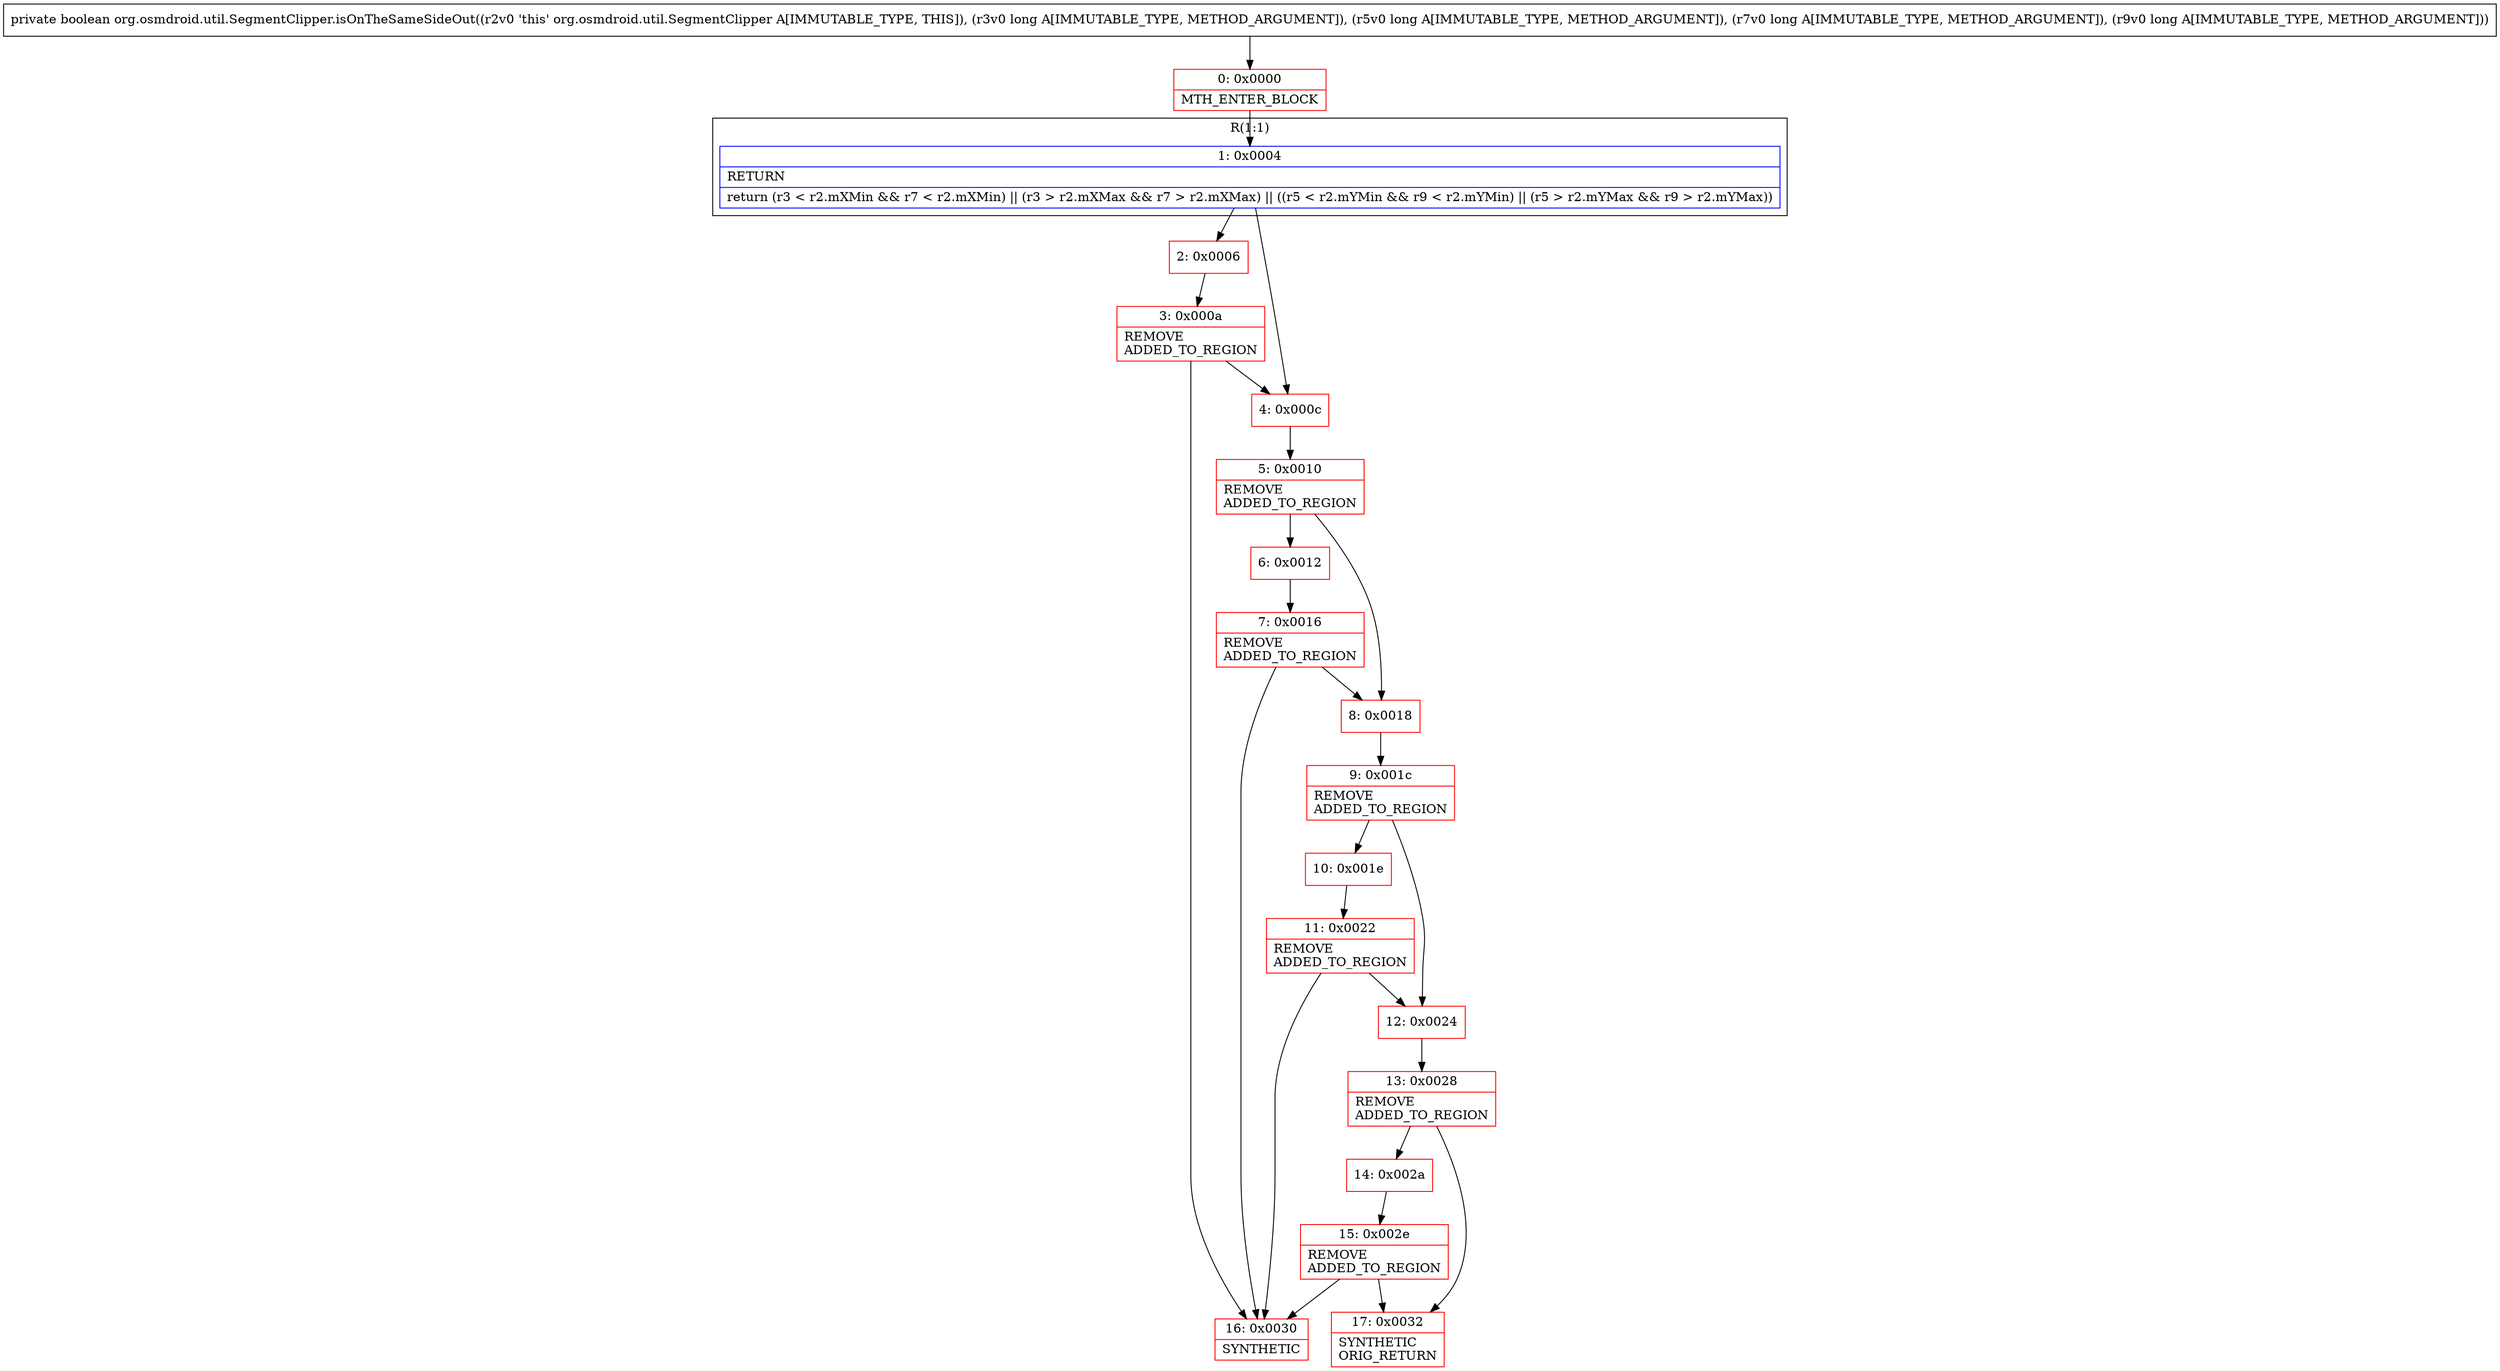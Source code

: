 digraph "CFG fororg.osmdroid.util.SegmentClipper.isOnTheSameSideOut(JJJJ)Z" {
subgraph cluster_Region_1574733038 {
label = "R(1:1)";
node [shape=record,color=blue];
Node_1 [shape=record,label="{1\:\ 0x0004|RETURN\l|return (r3 \< r2.mXMin && r7 \< r2.mXMin) \|\| (r3 \> r2.mXMax && r7 \> r2.mXMax) \|\| ((r5 \< r2.mYMin && r9 \< r2.mYMin) \|\| (r5 \> r2.mYMax && r9 \> r2.mYMax))\l}"];
}
Node_0 [shape=record,color=red,label="{0\:\ 0x0000|MTH_ENTER_BLOCK\l}"];
Node_2 [shape=record,color=red,label="{2\:\ 0x0006}"];
Node_3 [shape=record,color=red,label="{3\:\ 0x000a|REMOVE\lADDED_TO_REGION\l}"];
Node_4 [shape=record,color=red,label="{4\:\ 0x000c}"];
Node_5 [shape=record,color=red,label="{5\:\ 0x0010|REMOVE\lADDED_TO_REGION\l}"];
Node_6 [shape=record,color=red,label="{6\:\ 0x0012}"];
Node_7 [shape=record,color=red,label="{7\:\ 0x0016|REMOVE\lADDED_TO_REGION\l}"];
Node_8 [shape=record,color=red,label="{8\:\ 0x0018}"];
Node_9 [shape=record,color=red,label="{9\:\ 0x001c|REMOVE\lADDED_TO_REGION\l}"];
Node_10 [shape=record,color=red,label="{10\:\ 0x001e}"];
Node_11 [shape=record,color=red,label="{11\:\ 0x0022|REMOVE\lADDED_TO_REGION\l}"];
Node_12 [shape=record,color=red,label="{12\:\ 0x0024}"];
Node_13 [shape=record,color=red,label="{13\:\ 0x0028|REMOVE\lADDED_TO_REGION\l}"];
Node_14 [shape=record,color=red,label="{14\:\ 0x002a}"];
Node_15 [shape=record,color=red,label="{15\:\ 0x002e|REMOVE\lADDED_TO_REGION\l}"];
Node_16 [shape=record,color=red,label="{16\:\ 0x0030|SYNTHETIC\l}"];
Node_17 [shape=record,color=red,label="{17\:\ 0x0032|SYNTHETIC\lORIG_RETURN\l}"];
MethodNode[shape=record,label="{private boolean org.osmdroid.util.SegmentClipper.isOnTheSameSideOut((r2v0 'this' org.osmdroid.util.SegmentClipper A[IMMUTABLE_TYPE, THIS]), (r3v0 long A[IMMUTABLE_TYPE, METHOD_ARGUMENT]), (r5v0 long A[IMMUTABLE_TYPE, METHOD_ARGUMENT]), (r7v0 long A[IMMUTABLE_TYPE, METHOD_ARGUMENT]), (r9v0 long A[IMMUTABLE_TYPE, METHOD_ARGUMENT])) }"];
MethodNode -> Node_0;
Node_1 -> Node_2;
Node_1 -> Node_4;
Node_0 -> Node_1;
Node_2 -> Node_3;
Node_3 -> Node_4;
Node_3 -> Node_16;
Node_4 -> Node_5;
Node_5 -> Node_6;
Node_5 -> Node_8;
Node_6 -> Node_7;
Node_7 -> Node_8;
Node_7 -> Node_16;
Node_8 -> Node_9;
Node_9 -> Node_10;
Node_9 -> Node_12;
Node_10 -> Node_11;
Node_11 -> Node_12;
Node_11 -> Node_16;
Node_12 -> Node_13;
Node_13 -> Node_14;
Node_13 -> Node_17;
Node_14 -> Node_15;
Node_15 -> Node_16;
Node_15 -> Node_17;
}

